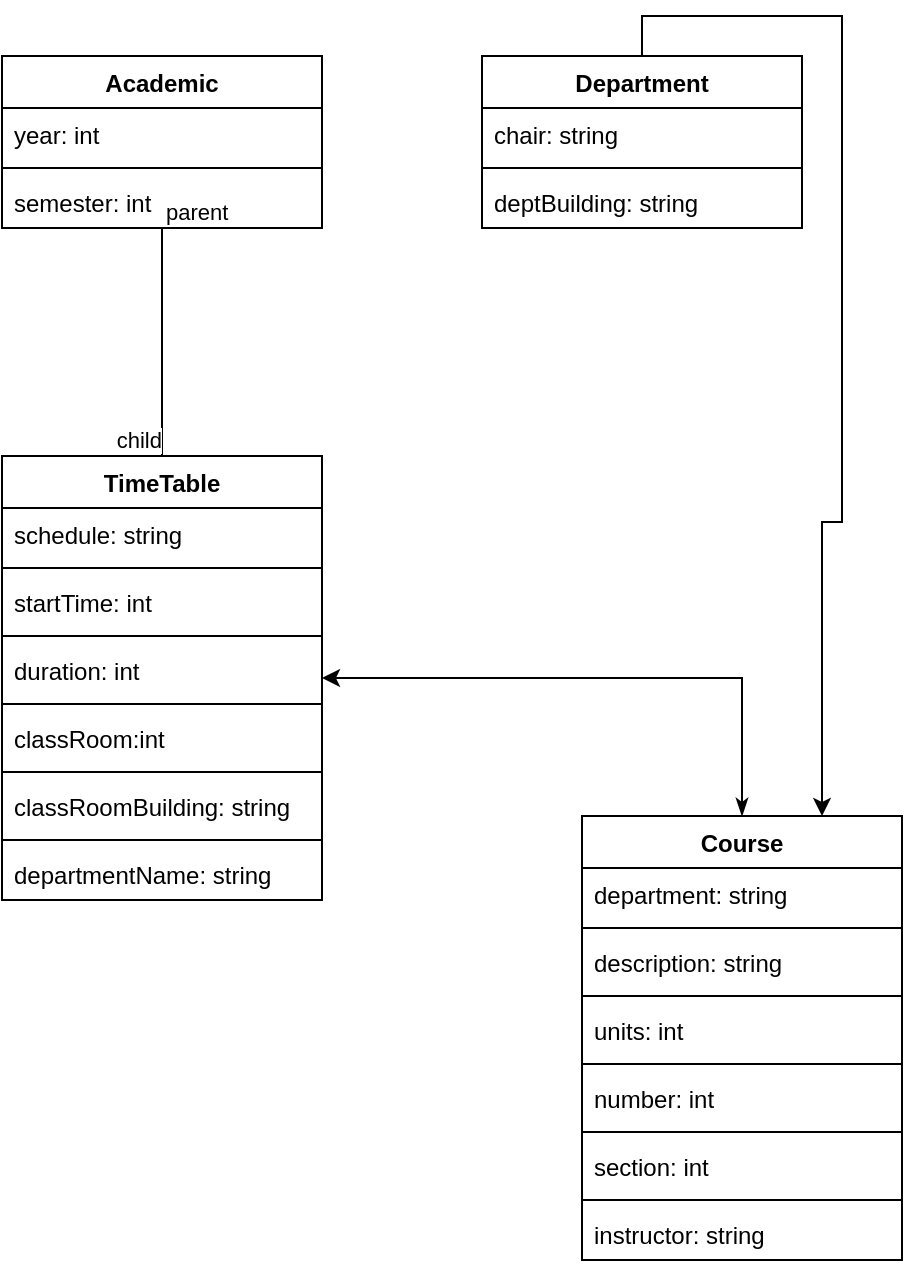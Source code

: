 <mxfile version="20.3.0" type="github">
  <diagram id="jSpP8B2oynDNxeXUlCpj" name="Page-1">
    <mxGraphModel dx="1212" dy="1155" grid="1" gridSize="10" guides="1" tooltips="1" connect="1" arrows="1" fold="1" page="1" pageScale="1" pageWidth="850" pageHeight="1100" math="0" shadow="0">
      <root>
        <mxCell id="0" />
        <mxCell id="1" parent="0" />
        <mxCell id="YGFVXGdN_jpIuwBTVMBq-42" style="edgeStyle=orthogonalEdgeStyle;rounded=0;orthogonalLoop=1;jettySize=auto;html=1;exitX=0.5;exitY=0;exitDx=0;exitDy=0;startArrow=classicThin;startFill=1;" edge="1" parent="1" source="YGFVXGdN_jpIuwBTVMBq-1" target="YGFVXGdN_jpIuwBTVMBq-13">
          <mxGeometry relative="1" as="geometry" />
        </mxCell>
        <mxCell id="YGFVXGdN_jpIuwBTVMBq-1" value="Course" style="swimlane;fontStyle=1;align=center;verticalAlign=top;childLayout=stackLayout;horizontal=1;startSize=26;horizontalStack=0;resizeParent=1;resizeParentMax=0;resizeLast=0;collapsible=1;marginBottom=0;" vertex="1" parent="1">
          <mxGeometry x="440" y="560" width="160" height="222" as="geometry" />
        </mxCell>
        <mxCell id="YGFVXGdN_jpIuwBTVMBq-2" value="department: string" style="text;strokeColor=none;fillColor=none;align=left;verticalAlign=top;spacingLeft=4;spacingRight=4;overflow=hidden;rotatable=0;points=[[0,0.5],[1,0.5]];portConstraint=eastwest;" vertex="1" parent="YGFVXGdN_jpIuwBTVMBq-1">
          <mxGeometry y="26" width="160" height="26" as="geometry" />
        </mxCell>
        <mxCell id="YGFVXGdN_jpIuwBTVMBq-3" value="" style="line;strokeWidth=1;fillColor=none;align=left;verticalAlign=middle;spacingTop=-1;spacingLeft=3;spacingRight=3;rotatable=0;labelPosition=right;points=[];portConstraint=eastwest;strokeColor=inherit;" vertex="1" parent="YGFVXGdN_jpIuwBTVMBq-1">
          <mxGeometry y="52" width="160" height="8" as="geometry" />
        </mxCell>
        <mxCell id="YGFVXGdN_jpIuwBTVMBq-4" value="description: string" style="text;strokeColor=none;fillColor=none;align=left;verticalAlign=top;spacingLeft=4;spacingRight=4;overflow=hidden;rotatable=0;points=[[0,0.5],[1,0.5]];portConstraint=eastwest;" vertex="1" parent="YGFVXGdN_jpIuwBTVMBq-1">
          <mxGeometry y="60" width="160" height="26" as="geometry" />
        </mxCell>
        <mxCell id="YGFVXGdN_jpIuwBTVMBq-24" value="" style="line;strokeWidth=1;fillColor=none;align=left;verticalAlign=middle;spacingTop=-1;spacingLeft=3;spacingRight=3;rotatable=0;labelPosition=right;points=[];portConstraint=eastwest;strokeColor=inherit;" vertex="1" parent="YGFVXGdN_jpIuwBTVMBq-1">
          <mxGeometry y="86" width="160" height="8" as="geometry" />
        </mxCell>
        <mxCell id="YGFVXGdN_jpIuwBTVMBq-23" value="units: int" style="text;strokeColor=none;fillColor=none;align=left;verticalAlign=top;spacingLeft=4;spacingRight=4;overflow=hidden;rotatable=0;points=[[0,0.5],[1,0.5]];portConstraint=eastwest;" vertex="1" parent="YGFVXGdN_jpIuwBTVMBq-1">
          <mxGeometry y="94" width="160" height="26" as="geometry" />
        </mxCell>
        <mxCell id="YGFVXGdN_jpIuwBTVMBq-28" value="" style="line;strokeWidth=1;fillColor=none;align=left;verticalAlign=middle;spacingTop=-1;spacingLeft=3;spacingRight=3;rotatable=0;labelPosition=right;points=[];portConstraint=eastwest;strokeColor=inherit;" vertex="1" parent="YGFVXGdN_jpIuwBTVMBq-1">
          <mxGeometry y="120" width="160" height="8" as="geometry" />
        </mxCell>
        <mxCell id="YGFVXGdN_jpIuwBTVMBq-25" value="number: int" style="text;strokeColor=none;fillColor=none;align=left;verticalAlign=top;spacingLeft=4;spacingRight=4;overflow=hidden;rotatable=0;points=[[0,0.5],[1,0.5]];portConstraint=eastwest;" vertex="1" parent="YGFVXGdN_jpIuwBTVMBq-1">
          <mxGeometry y="128" width="160" height="26" as="geometry" />
        </mxCell>
        <mxCell id="YGFVXGdN_jpIuwBTVMBq-26" value="" style="line;strokeWidth=1;fillColor=none;align=left;verticalAlign=middle;spacingTop=-1;spacingLeft=3;spacingRight=3;rotatable=0;labelPosition=right;points=[];portConstraint=eastwest;strokeColor=inherit;" vertex="1" parent="YGFVXGdN_jpIuwBTVMBq-1">
          <mxGeometry y="154" width="160" height="8" as="geometry" />
        </mxCell>
        <mxCell id="YGFVXGdN_jpIuwBTVMBq-27" value="section: int" style="text;strokeColor=none;fillColor=none;align=left;verticalAlign=top;spacingLeft=4;spacingRight=4;overflow=hidden;rotatable=0;points=[[0,0.5],[1,0.5]];portConstraint=eastwest;" vertex="1" parent="YGFVXGdN_jpIuwBTVMBq-1">
          <mxGeometry y="162" width="160" height="26" as="geometry" />
        </mxCell>
        <mxCell id="YGFVXGdN_jpIuwBTVMBq-36" value="" style="line;strokeWidth=1;fillColor=none;align=left;verticalAlign=middle;spacingTop=-1;spacingLeft=3;spacingRight=3;rotatable=0;labelPosition=right;points=[];portConstraint=eastwest;strokeColor=inherit;" vertex="1" parent="YGFVXGdN_jpIuwBTVMBq-1">
          <mxGeometry y="188" width="160" height="8" as="geometry" />
        </mxCell>
        <mxCell id="YGFVXGdN_jpIuwBTVMBq-35" value="instructor: string" style="text;strokeColor=none;fillColor=none;align=left;verticalAlign=top;spacingLeft=4;spacingRight=4;overflow=hidden;rotatable=0;points=[[0,0.5],[1,0.5]];portConstraint=eastwest;" vertex="1" parent="YGFVXGdN_jpIuwBTVMBq-1">
          <mxGeometry y="196" width="160" height="26" as="geometry" />
        </mxCell>
        <mxCell id="YGFVXGdN_jpIuwBTVMBq-5" value="Academic" style="swimlane;fontStyle=1;align=center;verticalAlign=top;childLayout=stackLayout;horizontal=1;startSize=26;horizontalStack=0;resizeParent=1;resizeParentMax=0;resizeLast=0;collapsible=1;marginBottom=0;" vertex="1" parent="1">
          <mxGeometry x="150" y="180" width="160" height="86" as="geometry" />
        </mxCell>
        <mxCell id="YGFVXGdN_jpIuwBTVMBq-6" value="year: int" style="text;strokeColor=none;fillColor=none;align=left;verticalAlign=top;spacingLeft=4;spacingRight=4;overflow=hidden;rotatable=0;points=[[0,0.5],[1,0.5]];portConstraint=eastwest;" vertex="1" parent="YGFVXGdN_jpIuwBTVMBq-5">
          <mxGeometry y="26" width="160" height="26" as="geometry" />
        </mxCell>
        <mxCell id="YGFVXGdN_jpIuwBTVMBq-7" value="" style="line;strokeWidth=1;fillColor=none;align=left;verticalAlign=middle;spacingTop=-1;spacingLeft=3;spacingRight=3;rotatable=0;labelPosition=right;points=[];portConstraint=eastwest;strokeColor=inherit;" vertex="1" parent="YGFVXGdN_jpIuwBTVMBq-5">
          <mxGeometry y="52" width="160" height="8" as="geometry" />
        </mxCell>
        <mxCell id="YGFVXGdN_jpIuwBTVMBq-8" value="semester: int" style="text;strokeColor=none;fillColor=none;align=left;verticalAlign=top;spacingLeft=4;spacingRight=4;overflow=hidden;rotatable=0;points=[[0,0.5],[1,0.5]];portConstraint=eastwest;" vertex="1" parent="YGFVXGdN_jpIuwBTVMBq-5">
          <mxGeometry y="60" width="160" height="26" as="geometry" />
        </mxCell>
        <mxCell id="YGFVXGdN_jpIuwBTVMBq-44" style="edgeStyle=orthogonalEdgeStyle;rounded=0;orthogonalLoop=1;jettySize=auto;html=1;exitX=0.5;exitY=0;exitDx=0;exitDy=0;entryX=0.75;entryY=0;entryDx=0;entryDy=0;" edge="1" parent="1" source="YGFVXGdN_jpIuwBTVMBq-9" target="YGFVXGdN_jpIuwBTVMBq-1">
          <mxGeometry relative="1" as="geometry" />
        </mxCell>
        <mxCell id="YGFVXGdN_jpIuwBTVMBq-9" value="Department" style="swimlane;fontStyle=1;align=center;verticalAlign=top;childLayout=stackLayout;horizontal=1;startSize=26;horizontalStack=0;resizeParent=1;resizeParentMax=0;resizeLast=0;collapsible=1;marginBottom=0;" vertex="1" parent="1">
          <mxGeometry x="390" y="180" width="160" height="86" as="geometry" />
        </mxCell>
        <mxCell id="YGFVXGdN_jpIuwBTVMBq-10" value="chair: string" style="text;strokeColor=none;fillColor=none;align=left;verticalAlign=top;spacingLeft=4;spacingRight=4;overflow=hidden;rotatable=0;points=[[0,0.5],[1,0.5]];portConstraint=eastwest;" vertex="1" parent="YGFVXGdN_jpIuwBTVMBq-9">
          <mxGeometry y="26" width="160" height="26" as="geometry" />
        </mxCell>
        <mxCell id="YGFVXGdN_jpIuwBTVMBq-11" value="" style="line;strokeWidth=1;fillColor=none;align=left;verticalAlign=middle;spacingTop=-1;spacingLeft=3;spacingRight=3;rotatable=0;labelPosition=right;points=[];portConstraint=eastwest;strokeColor=inherit;" vertex="1" parent="YGFVXGdN_jpIuwBTVMBq-9">
          <mxGeometry y="52" width="160" height="8" as="geometry" />
        </mxCell>
        <mxCell id="YGFVXGdN_jpIuwBTVMBq-12" value="deptBuilding: string" style="text;strokeColor=none;fillColor=none;align=left;verticalAlign=top;spacingLeft=4;spacingRight=4;overflow=hidden;rotatable=0;points=[[0,0.5],[1,0.5]];portConstraint=eastwest;" vertex="1" parent="YGFVXGdN_jpIuwBTVMBq-9">
          <mxGeometry y="60" width="160" height="26" as="geometry" />
        </mxCell>
        <mxCell id="YGFVXGdN_jpIuwBTVMBq-13" value="TimeTable" style="swimlane;fontStyle=1;align=center;verticalAlign=top;childLayout=stackLayout;horizontal=1;startSize=26;horizontalStack=0;resizeParent=1;resizeParentMax=0;resizeLast=0;collapsible=1;marginBottom=0;" vertex="1" parent="1">
          <mxGeometry x="150" y="380" width="160" height="222" as="geometry" />
        </mxCell>
        <mxCell id="YGFVXGdN_jpIuwBTVMBq-14" value="schedule: string" style="text;strokeColor=none;fillColor=none;align=left;verticalAlign=top;spacingLeft=4;spacingRight=4;overflow=hidden;rotatable=0;points=[[0,0.5],[1,0.5]];portConstraint=eastwest;" vertex="1" parent="YGFVXGdN_jpIuwBTVMBq-13">
          <mxGeometry y="26" width="160" height="26" as="geometry" />
        </mxCell>
        <mxCell id="YGFVXGdN_jpIuwBTVMBq-15" value="" style="line;strokeWidth=1;fillColor=none;align=left;verticalAlign=middle;spacingTop=-1;spacingLeft=3;spacingRight=3;rotatable=0;labelPosition=right;points=[];portConstraint=eastwest;strokeColor=inherit;" vertex="1" parent="YGFVXGdN_jpIuwBTVMBq-13">
          <mxGeometry y="52" width="160" height="8" as="geometry" />
        </mxCell>
        <mxCell id="YGFVXGdN_jpIuwBTVMBq-16" value="startTime: int" style="text;strokeColor=none;fillColor=none;align=left;verticalAlign=top;spacingLeft=4;spacingRight=4;overflow=hidden;rotatable=0;points=[[0,0.5],[1,0.5]];portConstraint=eastwest;" vertex="1" parent="YGFVXGdN_jpIuwBTVMBq-13">
          <mxGeometry y="60" width="160" height="26" as="geometry" />
        </mxCell>
        <mxCell id="YGFVXGdN_jpIuwBTVMBq-22" value="" style="line;strokeWidth=1;fillColor=none;align=left;verticalAlign=middle;spacingTop=-1;spacingLeft=3;spacingRight=3;rotatable=0;labelPosition=right;points=[];portConstraint=eastwest;strokeColor=inherit;" vertex="1" parent="YGFVXGdN_jpIuwBTVMBq-13">
          <mxGeometry y="86" width="160" height="8" as="geometry" />
        </mxCell>
        <mxCell id="YGFVXGdN_jpIuwBTVMBq-21" value="duration: int" style="text;strokeColor=none;fillColor=none;align=left;verticalAlign=top;spacingLeft=4;spacingRight=4;overflow=hidden;rotatable=0;points=[[0,0.5],[1,0.5]];portConstraint=eastwest;" vertex="1" parent="YGFVXGdN_jpIuwBTVMBq-13">
          <mxGeometry y="94" width="160" height="26" as="geometry" />
        </mxCell>
        <mxCell id="YGFVXGdN_jpIuwBTVMBq-30" value="" style="line;strokeWidth=1;fillColor=none;align=left;verticalAlign=middle;spacingTop=-1;spacingLeft=3;spacingRight=3;rotatable=0;labelPosition=right;points=[];portConstraint=eastwest;strokeColor=inherit;" vertex="1" parent="YGFVXGdN_jpIuwBTVMBq-13">
          <mxGeometry y="120" width="160" height="8" as="geometry" />
        </mxCell>
        <mxCell id="YGFVXGdN_jpIuwBTVMBq-29" value="classRoom:int" style="text;strokeColor=none;fillColor=none;align=left;verticalAlign=top;spacingLeft=4;spacingRight=4;overflow=hidden;rotatable=0;points=[[0,0.5],[1,0.5]];portConstraint=eastwest;" vertex="1" parent="YGFVXGdN_jpIuwBTVMBq-13">
          <mxGeometry y="128" width="160" height="26" as="geometry" />
        </mxCell>
        <mxCell id="YGFVXGdN_jpIuwBTVMBq-32" value="" style="line;strokeWidth=1;fillColor=none;align=left;verticalAlign=middle;spacingTop=-1;spacingLeft=3;spacingRight=3;rotatable=0;labelPosition=right;points=[];portConstraint=eastwest;strokeColor=inherit;" vertex="1" parent="YGFVXGdN_jpIuwBTVMBq-13">
          <mxGeometry y="154" width="160" height="8" as="geometry" />
        </mxCell>
        <mxCell id="YGFVXGdN_jpIuwBTVMBq-31" value="classRoomBuilding: string" style="text;strokeColor=none;fillColor=none;align=left;verticalAlign=top;spacingLeft=4;spacingRight=4;overflow=hidden;rotatable=0;points=[[0,0.5],[1,0.5]];portConstraint=eastwest;" vertex="1" parent="YGFVXGdN_jpIuwBTVMBq-13">
          <mxGeometry y="162" width="160" height="26" as="geometry" />
        </mxCell>
        <mxCell id="YGFVXGdN_jpIuwBTVMBq-34" value="" style="line;strokeWidth=1;fillColor=none;align=left;verticalAlign=middle;spacingTop=-1;spacingLeft=3;spacingRight=3;rotatable=0;labelPosition=right;points=[];portConstraint=eastwest;strokeColor=inherit;" vertex="1" parent="YGFVXGdN_jpIuwBTVMBq-13">
          <mxGeometry y="188" width="160" height="8" as="geometry" />
        </mxCell>
        <mxCell id="YGFVXGdN_jpIuwBTVMBq-33" value="departmentName: string" style="text;strokeColor=none;fillColor=none;align=left;verticalAlign=top;spacingLeft=4;spacingRight=4;overflow=hidden;rotatable=0;points=[[0,0.5],[1,0.5]];portConstraint=eastwest;" vertex="1" parent="YGFVXGdN_jpIuwBTVMBq-13">
          <mxGeometry y="196" width="160" height="26" as="geometry" />
        </mxCell>
        <mxCell id="YGFVXGdN_jpIuwBTVMBq-38" value="" style="endArrow=none;html=1;edgeStyle=orthogonalEdgeStyle;rounded=0;" edge="1" parent="1" source="YGFVXGdN_jpIuwBTVMBq-5" target="YGFVXGdN_jpIuwBTVMBq-13">
          <mxGeometry relative="1" as="geometry">
            <mxPoint x="220" y="390" as="sourcePoint" />
            <mxPoint x="380" y="390" as="targetPoint" />
          </mxGeometry>
        </mxCell>
        <mxCell id="YGFVXGdN_jpIuwBTVMBq-39" value="parent" style="edgeLabel;resizable=0;html=1;align=left;verticalAlign=bottom;" connectable="0" vertex="1" parent="YGFVXGdN_jpIuwBTVMBq-38">
          <mxGeometry x="-1" relative="1" as="geometry" />
        </mxCell>
        <mxCell id="YGFVXGdN_jpIuwBTVMBq-40" value="child" style="edgeLabel;resizable=0;html=1;align=right;verticalAlign=bottom;" connectable="0" vertex="1" parent="YGFVXGdN_jpIuwBTVMBq-38">
          <mxGeometry x="1" relative="1" as="geometry" />
        </mxCell>
      </root>
    </mxGraphModel>
  </diagram>
</mxfile>
